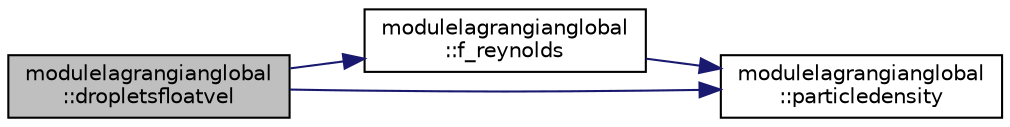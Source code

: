 digraph "modulelagrangianglobal::dropletsfloatvel"
{
 // LATEX_PDF_SIZE
  edge [fontname="Helvetica",fontsize="10",labelfontname="Helvetica",labelfontsize="10"];
  node [fontname="Helvetica",fontsize="10",shape=record];
  rankdir="LR";
  Node1 [label="modulelagrangianglobal\l::dropletsfloatvel",height=0.2,width=0.4,color="black", fillcolor="grey75", style="filled", fontcolor="black",tooltip=" "];
  Node1 -> Node2 [color="midnightblue",fontsize="10",style="solid"];
  Node2 [label="modulelagrangianglobal\l::f_reynolds",height=0.2,width=0.4,color="black", fillcolor="white", style="filled",URL="$namespacemodulelagrangianglobal.html#abb6d8c7acaf1915a70609c5d8763d229",tooltip=" "];
  Node2 -> Node3 [color="midnightblue",fontsize="10",style="solid"];
  Node3 [label="modulelagrangianglobal\l::particledensity",height=0.2,width=0.4,color="black", fillcolor="white", style="filled",URL="$namespacemodulelagrangianglobal.html#ab8679a80515beaf8591834517dac26d2",tooltip=" "];
  Node1 -> Node3 [color="midnightblue",fontsize="10",style="solid"];
}
